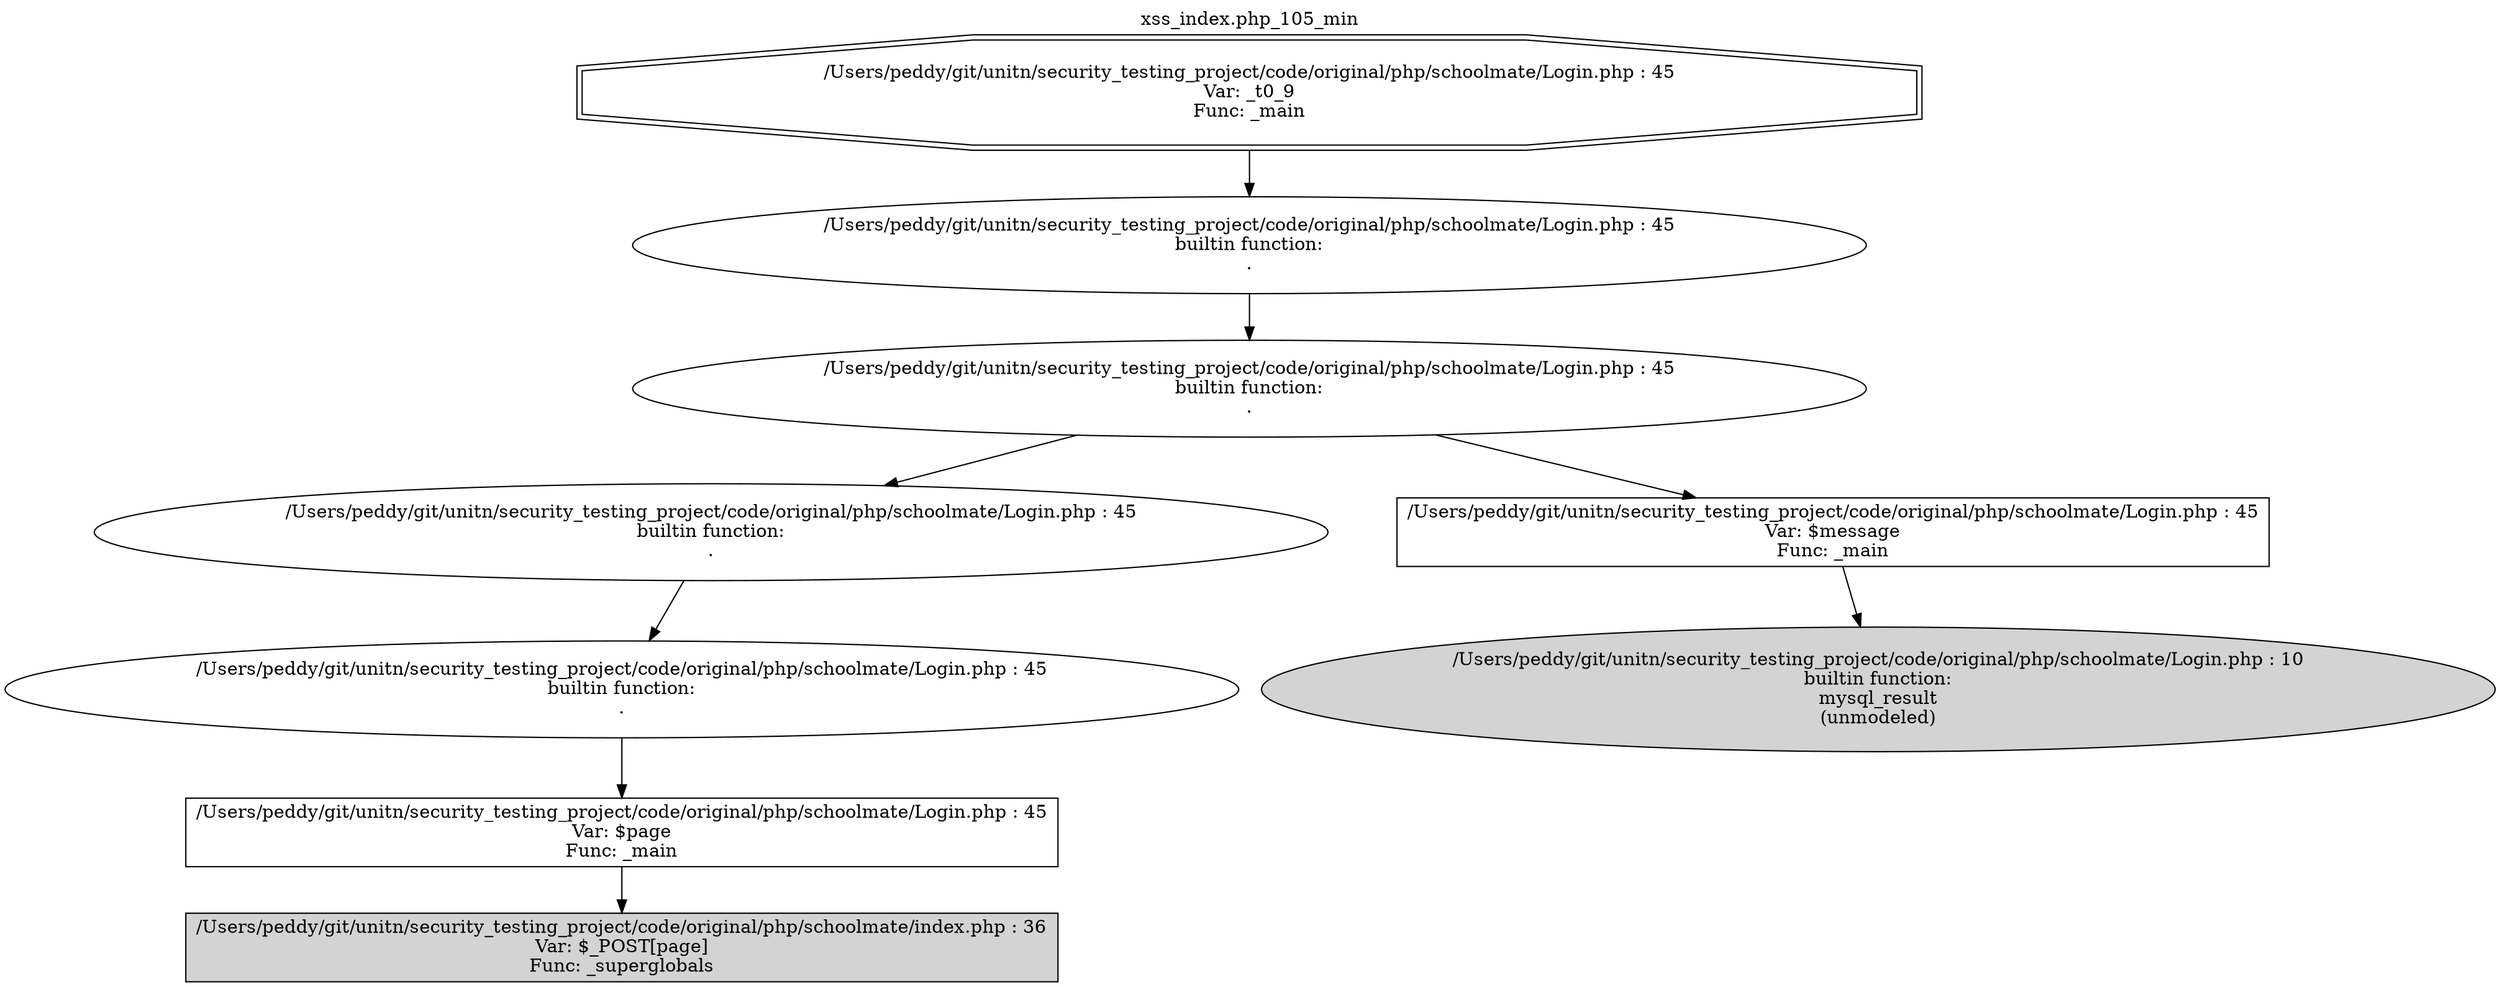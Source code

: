 digraph cfg {
  label="xss_index.php_105_min";
  labelloc=t;
  n1 [shape=doubleoctagon, label="/Users/peddy/git/unitn/security_testing_project/code/original/php/schoolmate/Login.php : 45\nVar: _t0_9\nFunc: _main\n"];
  n2 [shape=ellipse, label="/Users/peddy/git/unitn/security_testing_project/code/original/php/schoolmate/Login.php : 45\nbuiltin function:\n.\n"];
  n3 [shape=ellipse, label="/Users/peddy/git/unitn/security_testing_project/code/original/php/schoolmate/Login.php : 45\nbuiltin function:\n.\n"];
  n4 [shape=ellipse, label="/Users/peddy/git/unitn/security_testing_project/code/original/php/schoolmate/Login.php : 45\nbuiltin function:\n.\n"];
  n5 [shape=ellipse, label="/Users/peddy/git/unitn/security_testing_project/code/original/php/schoolmate/Login.php : 45\nbuiltin function:\n.\n"];
  n6 [shape=box, label="/Users/peddy/git/unitn/security_testing_project/code/original/php/schoolmate/Login.php : 45\nVar: $page\nFunc: _main\n"];
  n7 [shape=box, label="/Users/peddy/git/unitn/security_testing_project/code/original/php/schoolmate/index.php : 36\nVar: $_POST[page]\nFunc: _superglobals\n",style=filled];
  n8 [shape=box, label="/Users/peddy/git/unitn/security_testing_project/code/original/php/schoolmate/Login.php : 45\nVar: $message\nFunc: _main\n"];
  n9 [shape=ellipse, label="/Users/peddy/git/unitn/security_testing_project/code/original/php/schoolmate/Login.php : 10\nbuiltin function:\nmysql_result\n(unmodeled)\n",style=filled];
  n1 -> n2;
  n2 -> n3;
  n3 -> n4;
  n3 -> n8;
  n4 -> n5;
  n5 -> n6;
  n6 -> n7;
  n8 -> n9;
}
